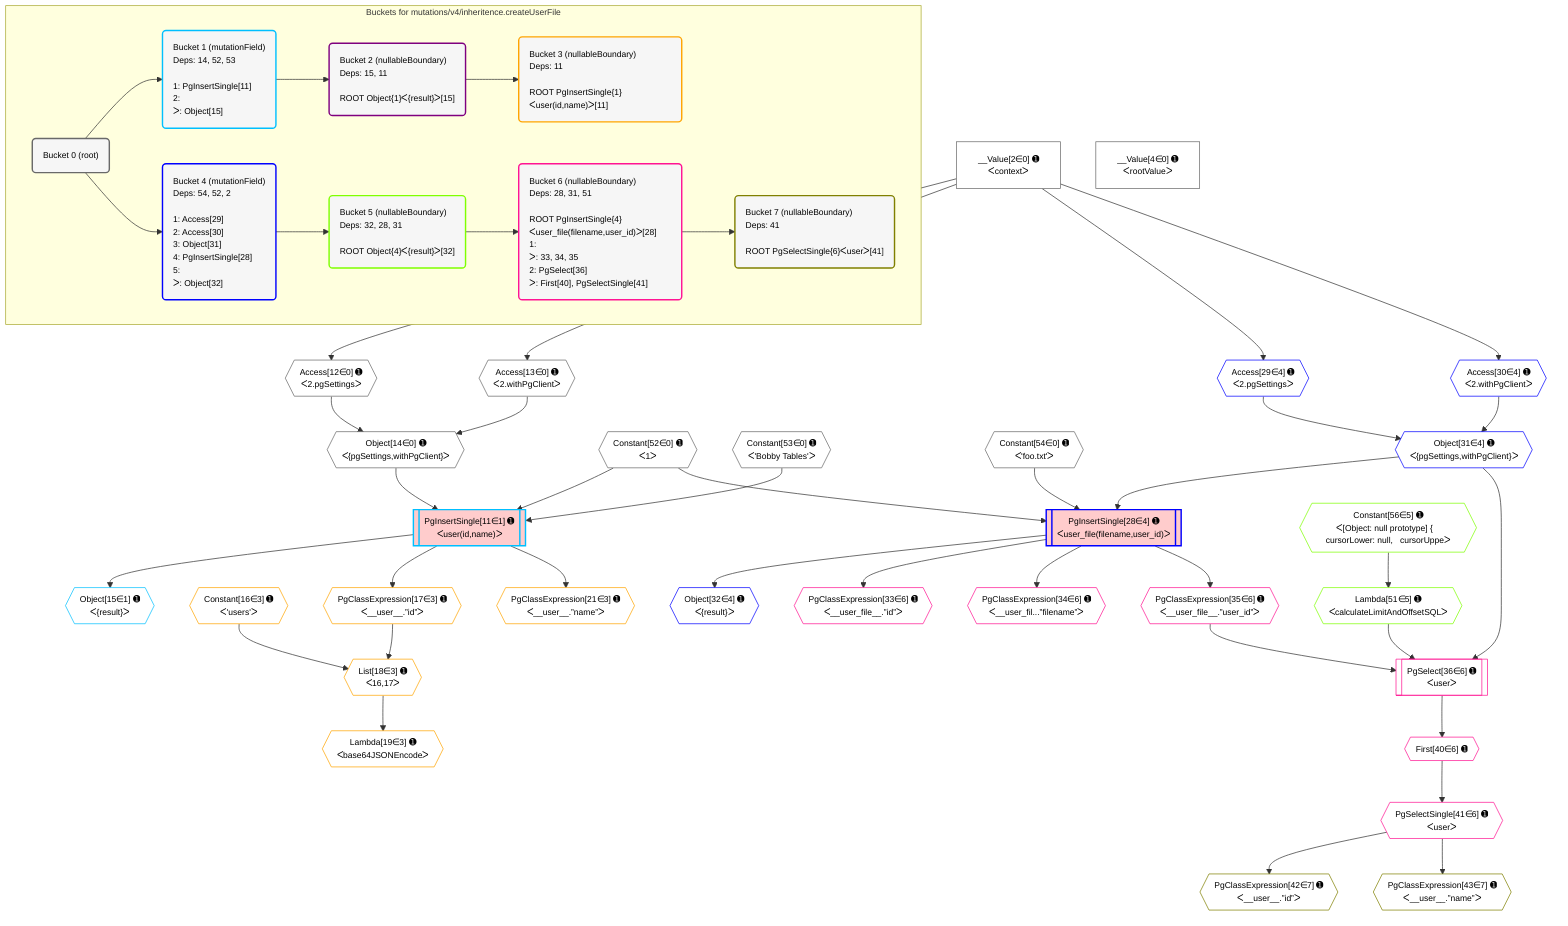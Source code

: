 %%{init: {'themeVariables': { 'fontSize': '12px'}}}%%
graph TD
    classDef path fill:#eee,stroke:#000,color:#000
    classDef plan fill:#fff,stroke-width:1px,color:#000
    classDef itemplan fill:#fff,stroke-width:2px,color:#000
    classDef unbatchedplan fill:#dff,stroke-width:1px,color:#000
    classDef sideeffectplan fill:#fcc,stroke-width:2px,color:#000
    classDef bucket fill:#f6f6f6,color:#000,stroke-width:2px,text-align:left


    %% plan dependencies
    Object14{{"Object[14∈0] ➊<br />ᐸ{pgSettings,withPgClient}ᐳ"}}:::plan
    Access12{{"Access[12∈0] ➊<br />ᐸ2.pgSettingsᐳ"}}:::plan
    Access13{{"Access[13∈0] ➊<br />ᐸ2.withPgClientᐳ"}}:::plan
    Access12 & Access13 --> Object14
    __Value2["__Value[2∈0] ➊<br />ᐸcontextᐳ"]:::plan
    __Value2 --> Access12
    __Value2 --> Access13
    __Value4["__Value[4∈0] ➊<br />ᐸrootValueᐳ"]:::plan
    Constant52{{"Constant[52∈0] ➊<br />ᐸ1ᐳ"}}:::plan
    Constant53{{"Constant[53∈0] ➊<br />ᐸ'Bobby Tables'ᐳ"}}:::plan
    Constant54{{"Constant[54∈0] ➊<br />ᐸ'foo.txt'ᐳ"}}:::plan
    PgInsertSingle11[["PgInsertSingle[11∈1] ➊<br />ᐸuser(id,name)ᐳ"]]:::sideeffectplan
    Object14 & Constant52 & Constant53 --> PgInsertSingle11
    Object15{{"Object[15∈1] ➊<br />ᐸ{result}ᐳ"}}:::plan
    PgInsertSingle11 --> Object15
    List18{{"List[18∈3] ➊<br />ᐸ16,17ᐳ"}}:::plan
    Constant16{{"Constant[16∈3] ➊<br />ᐸ'users'ᐳ"}}:::plan
    PgClassExpression17{{"PgClassExpression[17∈3] ➊<br />ᐸ__user__.”id”ᐳ"}}:::plan
    Constant16 & PgClassExpression17 --> List18
    PgInsertSingle11 --> PgClassExpression17
    Lambda19{{"Lambda[19∈3] ➊<br />ᐸbase64JSONEncodeᐳ"}}:::plan
    List18 --> Lambda19
    PgClassExpression21{{"PgClassExpression[21∈3] ➊<br />ᐸ__user__.”name”ᐳ"}}:::plan
    PgInsertSingle11 --> PgClassExpression21
    PgInsertSingle28[["PgInsertSingle[28∈4] ➊<br />ᐸuser_file(filename,user_id)ᐳ"]]:::sideeffectplan
    Object31{{"Object[31∈4] ➊<br />ᐸ{pgSettings,withPgClient}ᐳ"}}:::plan
    Object31 & Constant54 & Constant52 --> PgInsertSingle28
    Access29{{"Access[29∈4] ➊<br />ᐸ2.pgSettingsᐳ"}}:::plan
    Access30{{"Access[30∈4] ➊<br />ᐸ2.withPgClientᐳ"}}:::plan
    Access29 & Access30 --> Object31
    __Value2 --> Access29
    __Value2 --> Access30
    Object32{{"Object[32∈4] ➊<br />ᐸ{result}ᐳ"}}:::plan
    PgInsertSingle28 --> Object32
    Lambda51{{"Lambda[51∈5] ➊<br />ᐸcalculateLimitAndOffsetSQLᐳ"}}:::plan
    Constant56{{"Constant[56∈5] ➊<br />ᐸ[Object: null prototype] {   cursorLower: null,   cursorUppeᐳ"}}:::plan
    Constant56 --> Lambda51
    PgSelect36[["PgSelect[36∈6] ➊<br />ᐸuserᐳ"]]:::plan
    PgClassExpression35{{"PgClassExpression[35∈6] ➊<br />ᐸ__user_file__.”user_id”ᐳ"}}:::plan
    Object31 & PgClassExpression35 & Lambda51 --> PgSelect36
    PgClassExpression33{{"PgClassExpression[33∈6] ➊<br />ᐸ__user_file__.”id”ᐳ"}}:::plan
    PgInsertSingle28 --> PgClassExpression33
    PgClassExpression34{{"PgClassExpression[34∈6] ➊<br />ᐸ__user_fil...”filename”ᐳ"}}:::plan
    PgInsertSingle28 --> PgClassExpression34
    PgInsertSingle28 --> PgClassExpression35
    First40{{"First[40∈6] ➊"}}:::plan
    PgSelect36 --> First40
    PgSelectSingle41{{"PgSelectSingle[41∈6] ➊<br />ᐸuserᐳ"}}:::plan
    First40 --> PgSelectSingle41
    PgClassExpression42{{"PgClassExpression[42∈7] ➊<br />ᐸ__user__.”id”ᐳ"}}:::plan
    PgSelectSingle41 --> PgClassExpression42
    PgClassExpression43{{"PgClassExpression[43∈7] ➊<br />ᐸ__user__.”name”ᐳ"}}:::plan
    PgSelectSingle41 --> PgClassExpression43

    %% define steps

    subgraph "Buckets for mutations/v4/inheritence.createUserFile"
    Bucket0("Bucket 0 (root)"):::bucket
    classDef bucket0 stroke:#696969
    class Bucket0,__Value2,__Value4,Access12,Access13,Object14,Constant52,Constant53,Constant54 bucket0
    Bucket1("Bucket 1 (mutationField)<br />Deps: 14, 52, 53<br /><br />1: PgInsertSingle[11]<br />2: <br />ᐳ: Object[15]"):::bucket
    classDef bucket1 stroke:#00bfff
    class Bucket1,PgInsertSingle11,Object15 bucket1
    Bucket2("Bucket 2 (nullableBoundary)<br />Deps: 15, 11<br /><br />ROOT Object{1}ᐸ{result}ᐳ[15]"):::bucket
    classDef bucket2 stroke:#7f007f
    class Bucket2 bucket2
    Bucket3("Bucket 3 (nullableBoundary)<br />Deps: 11<br /><br />ROOT PgInsertSingle{1}ᐸuser(id,name)ᐳ[11]"):::bucket
    classDef bucket3 stroke:#ffa500
    class Bucket3,Constant16,PgClassExpression17,List18,Lambda19,PgClassExpression21 bucket3
    Bucket4("Bucket 4 (mutationField)<br />Deps: 54, 52, 2<br /><br />1: Access[29]<br />2: Access[30]<br />3: Object[31]<br />4: PgInsertSingle[28]<br />5: <br />ᐳ: Object[32]"):::bucket
    classDef bucket4 stroke:#0000ff
    class Bucket4,PgInsertSingle28,Access29,Access30,Object31,Object32 bucket4
    Bucket5("Bucket 5 (nullableBoundary)<br />Deps: 32, 28, 31<br /><br />ROOT Object{4}ᐸ{result}ᐳ[32]"):::bucket
    classDef bucket5 stroke:#7fff00
    class Bucket5,Lambda51,Constant56 bucket5
    Bucket6("Bucket 6 (nullableBoundary)<br />Deps: 28, 31, 51<br /><br />ROOT PgInsertSingle{4}ᐸuser_file(filename,user_id)ᐳ[28]<br />1: <br />ᐳ: 33, 34, 35<br />2: PgSelect[36]<br />ᐳ: First[40], PgSelectSingle[41]"):::bucket
    classDef bucket6 stroke:#ff1493
    class Bucket6,PgClassExpression33,PgClassExpression34,PgClassExpression35,PgSelect36,First40,PgSelectSingle41 bucket6
    Bucket7("Bucket 7 (nullableBoundary)<br />Deps: 41<br /><br />ROOT PgSelectSingle{6}ᐸuserᐳ[41]"):::bucket
    classDef bucket7 stroke:#808000
    class Bucket7,PgClassExpression42,PgClassExpression43 bucket7
    Bucket0 --> Bucket1 & Bucket4
    Bucket1 --> Bucket2
    Bucket2 --> Bucket3
    Bucket4 --> Bucket5
    Bucket5 --> Bucket6
    Bucket6 --> Bucket7
    end